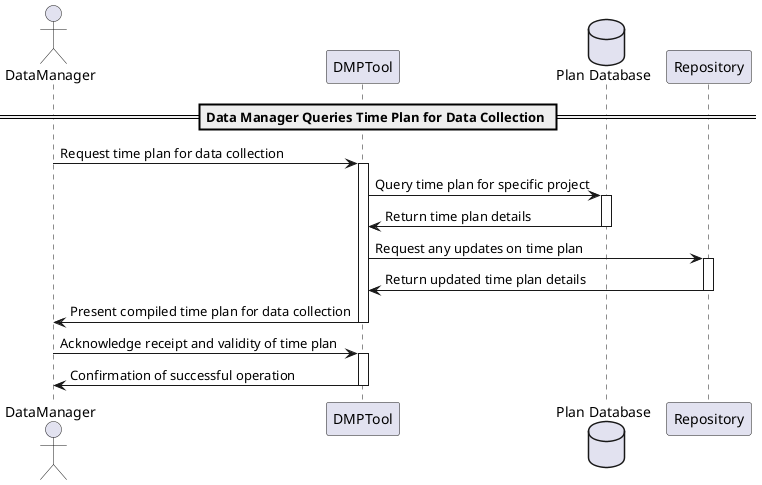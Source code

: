@startuml
actor DataManager
participant "DMPTool" as DMP
database "Plan Database" as DB
participant "Repository" as Repo

== Data Manager Queries Time Plan for Data Collection ==

DataManager -> DMP: Request time plan for data collection
activate DMP

DMP -> DB: Query time plan for specific project
activate DB

DB -> DMP: Return time plan details
deactivate DB

DMP -> Repo: Request any updates on time plan 
activate Repo

Repo -> DMP: Return updated time plan details
deactivate Repo

DMP -> DataManager: Present compiled time plan for data collection
deactivate DMP

DataManager -> DMP: Acknowledge receipt and validity of time plan
activate DMP
DMP -> DataManager: Confirmation of successful operation

deactivate DMP

@enduml